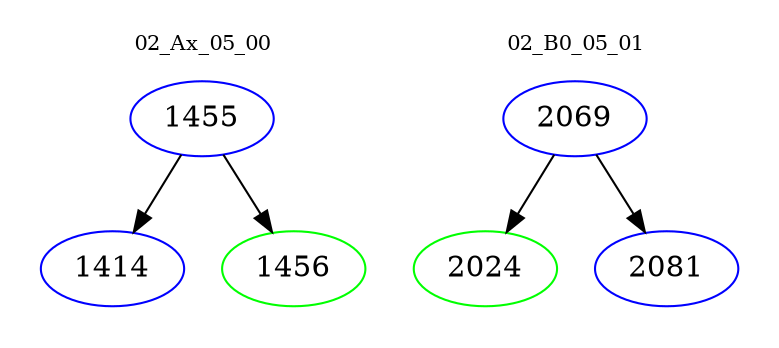 digraph{
subgraph cluster_0 {
color = white
label = "02_Ax_05_00";
fontsize=10;
T0_1455 [label="1455", color="blue"]
T0_1455 -> T0_1414 [color="black"]
T0_1414 [label="1414", color="blue"]
T0_1455 -> T0_1456 [color="black"]
T0_1456 [label="1456", color="green"]
}
subgraph cluster_1 {
color = white
label = "02_B0_05_01";
fontsize=10;
T1_2069 [label="2069", color="blue"]
T1_2069 -> T1_2024 [color="black"]
T1_2024 [label="2024", color="green"]
T1_2069 -> T1_2081 [color="black"]
T1_2081 [label="2081", color="blue"]
}
}

